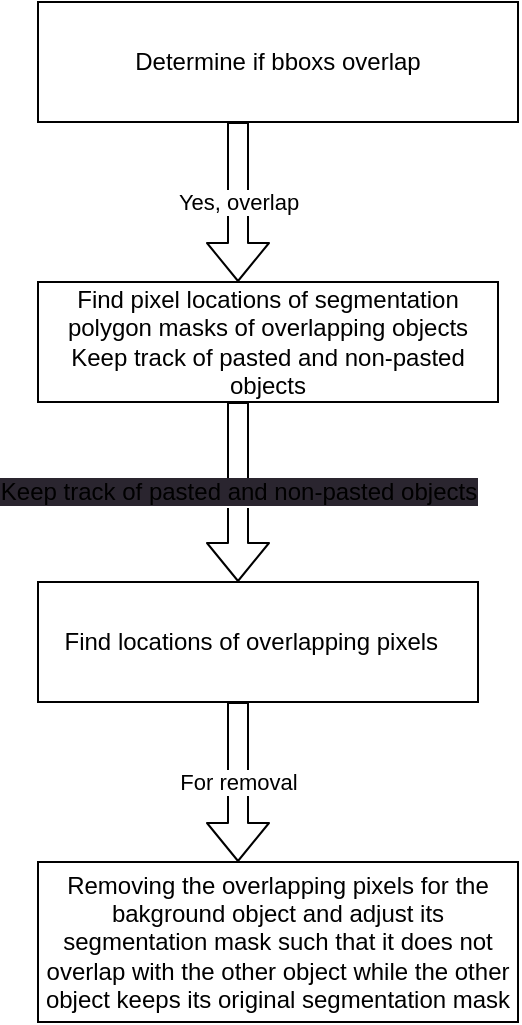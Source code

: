 <mxfile>
    <diagram id="69-CYcUMcXs11Qs-JFq7" name="Page-1">
        <mxGraphModel dx="625" dy="390" grid="1" gridSize="10" guides="1" tooltips="1" connect="1" arrows="1" fold="1" page="1" pageScale="1" pageWidth="850" pageHeight="1100" math="0" shadow="0">
            <root>
                <mxCell id="0"/>
                <mxCell id="1" parent="0"/>
                <mxCell id="2" value="Determine if bboxs overlap" style="rounded=0;whiteSpace=wrap;html=1;" vertex="1" parent="1">
                    <mxGeometry x="40" y="30" width="240" height="60" as="geometry"/>
                </mxCell>
                <mxCell id="3" value="" style="endArrow=classic;html=1;shape=flexArrow;" edge="1" parent="1">
                    <mxGeometry relative="1" as="geometry">
                        <mxPoint x="140" y="90" as="sourcePoint"/>
                        <mxPoint x="140" y="170" as="targetPoint"/>
                    </mxGeometry>
                </mxCell>
                <mxCell id="4" value="Yes, overlap" style="edgeLabel;resizable=0;html=1;align=center;verticalAlign=middle;" connectable="0" vertex="1" parent="3">
                    <mxGeometry relative="1" as="geometry"/>
                </mxCell>
                <mxCell id="5" value="Find pixel locations of segmentation polygon masks of overlapping objects&lt;br&gt;Keep track of pasted and non-pasted objects" style="rounded=0;whiteSpace=wrap;html=1;" vertex="1" parent="1">
                    <mxGeometry x="40" y="170" width="230" height="60" as="geometry"/>
                </mxCell>
                <mxCell id="13" value="" style="endArrow=classic;html=1;shape=flexArrow;" edge="1" parent="1">
                    <mxGeometry relative="1" as="geometry">
                        <mxPoint x="140" y="230" as="sourcePoint"/>
                        <mxPoint x="140" y="320" as="targetPoint"/>
                    </mxGeometry>
                </mxCell>
                <mxCell id="14" value="&lt;span style=&quot;font-size: 12px; background-color: rgb(42, 37, 47);&quot;&gt;Keep track of pasted and non-pasted objects&lt;/span&gt;" style="edgeLabel;resizable=0;html=1;align=center;verticalAlign=middle;" connectable="0" vertex="1" parent="13">
                    <mxGeometry relative="1" as="geometry"/>
                </mxCell>
                <mxCell id="16" value="Find locations of overlapping pixels&amp;nbsp;&amp;nbsp;" style="rounded=0;whiteSpace=wrap;html=1;" vertex="1" parent="1">
                    <mxGeometry x="40" y="320" width="220" height="60" as="geometry"/>
                </mxCell>
                <mxCell id="17" value="" style="endArrow=classic;html=1;shape=flexArrow;" edge="1" parent="1">
                    <mxGeometry relative="1" as="geometry">
                        <mxPoint x="140" y="380" as="sourcePoint"/>
                        <mxPoint x="140" y="460" as="targetPoint"/>
                    </mxGeometry>
                </mxCell>
                <mxCell id="18" value="For removal" style="edgeLabel;resizable=0;html=1;align=center;verticalAlign=middle;" connectable="0" vertex="1" parent="17">
                    <mxGeometry relative="1" as="geometry"/>
                </mxCell>
                <mxCell id="19" value="Removing the overlapping pixels for the bakground object and adjust its segmentation mask such that it does not overlap with the other object while the other object keeps its original segmentation mask" style="rounded=0;whiteSpace=wrap;html=1;" vertex="1" parent="1">
                    <mxGeometry x="40" y="460" width="240" height="80" as="geometry"/>
                </mxCell>
            </root>
        </mxGraphModel>
    </diagram>
</mxfile>